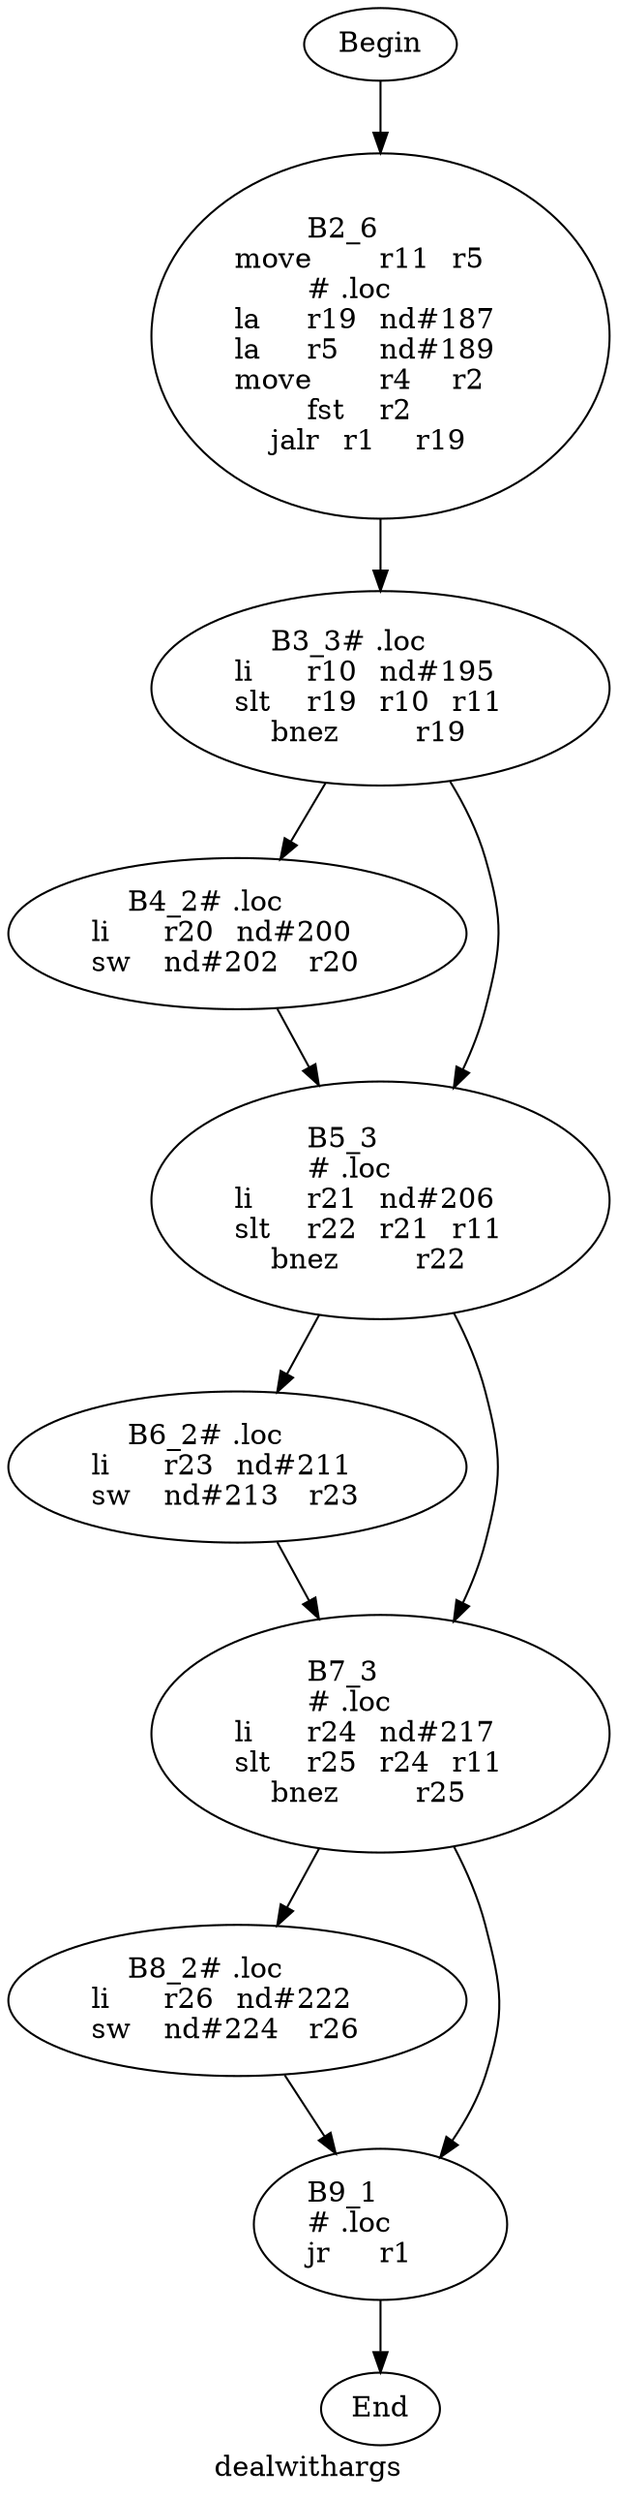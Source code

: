 digraph G{
	label = "dealwithargs"	style = "dashed";
	color = purple;
	Node0 [label = "Begin"];
	Node0 -> {Node2 }
	Node1 [label = "End"];
	Node1 -> {}
	Node2 [label = "B2_6	\nmove	r11	r5	\n# .loc	\nla	r19	nd#187	\nla	r5	nd#189	\nmove	r4	r2	\nfst	r2	\njalr	r1	r19	\n"];
	Node2 -> {Node3 }
	Node3 [label = "B3_3# .loc	\nli	r10	nd#195	\nslt	r19	r10	r11	\nbnez	r19	\n"];
	Node3 -> {Node4 Node5 }
	Node4 [label = "B4_2# .loc	\nli	r20	nd#200	\nsw	nd#202	r20	\n"];
	Node4 -> {Node5 }
	Node5 [label = "B5_3	\n# .loc	\nli	r21	nd#206	\nslt	r22	r21	r11	\nbnez	r22	\n"];
	Node5 -> {Node6 Node7 }
	Node6 [label = "B6_2# .loc	\nli	r23	nd#211	\nsw	nd#213	r23	\n"];
	Node6 -> {Node7 }
	Node7 [label = "B7_3	\n# .loc	\nli	r24	nd#217	\nslt	r25	r24	r11	\nbnez	r25	\n"];
	Node7 -> {Node8 Node9 }
	Node8 [label = "B8_2# .loc	\nli	r26	nd#222	\nsw	nd#224	r26	\n"];
	Node8 -> {Node9 }
	Node9 [label = "B9_1	\n# .loc	\njr	r1	\n"];
	Node9 -> {Node1 }
}
